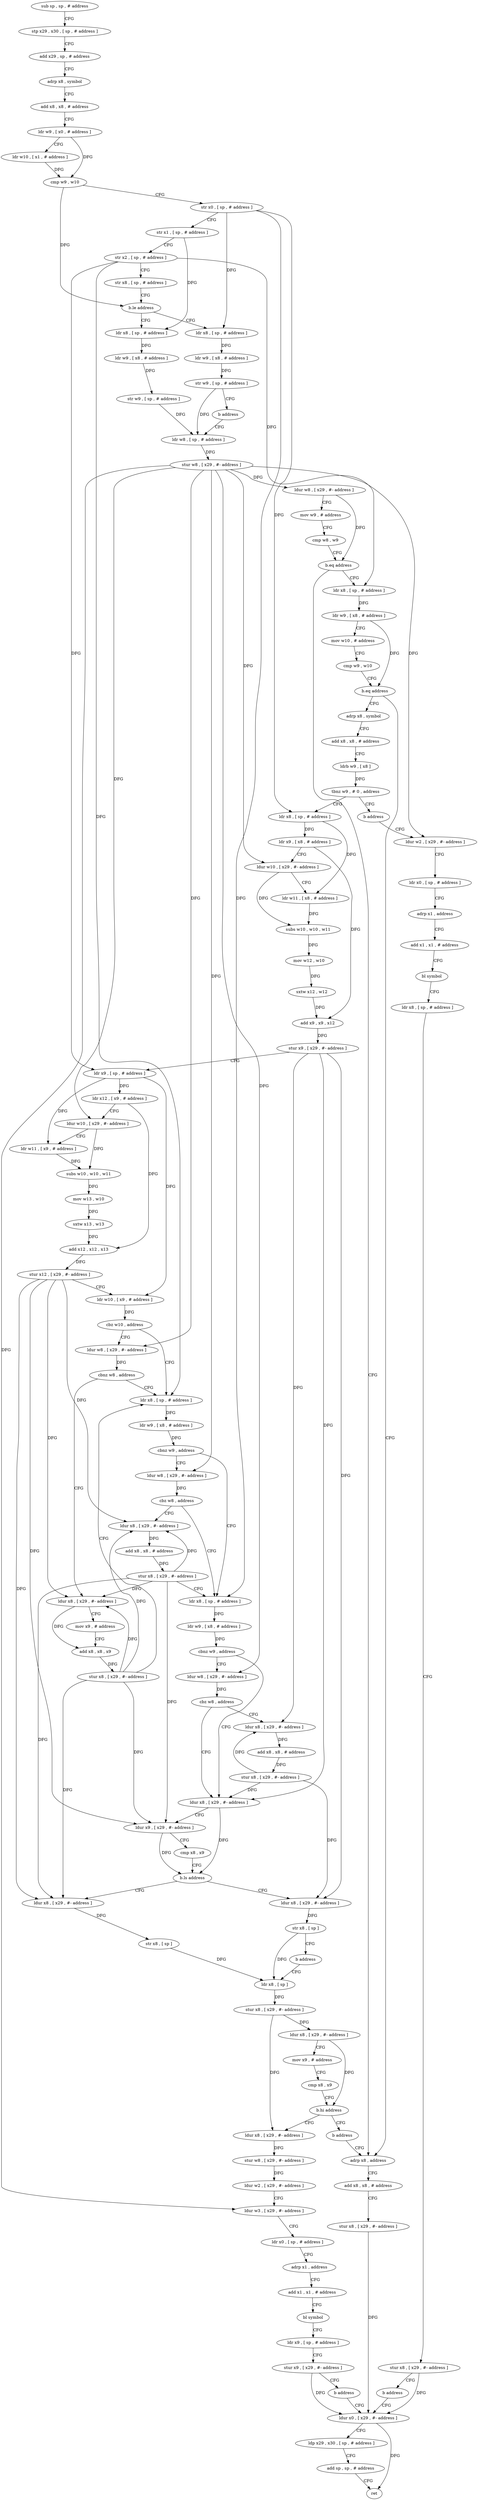 digraph "func" {
"4207188" [label = "sub sp , sp , # address" ]
"4207192" [label = "stp x29 , x30 , [ sp , # address ]" ]
"4207196" [label = "add x29 , sp , # address" ]
"4207200" [label = "adrp x8 , symbol" ]
"4207204" [label = "add x8 , x8 , # address" ]
"4207208" [label = "ldr w9 , [ x0 , # address ]" ]
"4207212" [label = "ldr w10 , [ x1 , # address ]" ]
"4207216" [label = "cmp w9 , w10" ]
"4207220" [label = "str x0 , [ sp , # address ]" ]
"4207224" [label = "str x1 , [ sp , # address ]" ]
"4207228" [label = "str x2 , [ sp , # address ]" ]
"4207232" [label = "str x8 , [ sp , # address ]" ]
"4207236" [label = "b.le address" ]
"4207256" [label = "ldr x8 , [ sp , # address ]" ]
"4207240" [label = "ldr x8 , [ sp , # address ]" ]
"4207260" [label = "ldr w9 , [ x8 , # address ]" ]
"4207264" [label = "str w9 , [ sp , # address ]" ]
"4207268" [label = "ldr w8 , [ sp , # address ]" ]
"4207244" [label = "ldr w9 , [ x8 , # address ]" ]
"4207248" [label = "str w9 , [ sp , # address ]" ]
"4207252" [label = "b address" ]
"4207640" [label = "adrp x8 , address" ]
"4207644" [label = "add x8 , x8 , # address" ]
"4207648" [label = "stur x8 , [ x29 , #- address ]" ]
"4207652" [label = "ldur x0 , [ x29 , #- address ]" ]
"4207292" [label = "ldr x8 , [ sp , # address ]" ]
"4207296" [label = "ldr w9 , [ x8 , # address ]" ]
"4207300" [label = "mov w10 , # address" ]
"4207304" [label = "cmp w9 , w10" ]
"4207308" [label = "b.eq address" ]
"4207312" [label = "adrp x8 , symbol" ]
"4207272" [label = "stur w8 , [ x29 , #- address ]" ]
"4207276" [label = "ldur w8 , [ x29 , #- address ]" ]
"4207280" [label = "mov w9 , # address" ]
"4207284" [label = "cmp w8 , w9" ]
"4207288" [label = "b.eq address" ]
"4207316" [label = "add x8 , x8 , # address" ]
"4207320" [label = "ldrb w9 , [ x8 ]" ]
"4207324" [label = "tbnz w9 , # 0 , address" ]
"4207332" [label = "ldr x8 , [ sp , # address ]" ]
"4207328" [label = "b address" ]
"4207336" [label = "ldr x9 , [ x8 , # address ]" ]
"4207340" [label = "ldur w10 , [ x29 , #- address ]" ]
"4207344" [label = "ldr w11 , [ x8 , # address ]" ]
"4207348" [label = "subs w10 , w10 , w11" ]
"4207352" [label = "mov w12 , w10" ]
"4207356" [label = "sxtw x12 , w12" ]
"4207360" [label = "add x9 , x9 , x12" ]
"4207364" [label = "stur x9 , [ x29 , #- address ]" ]
"4207368" [label = "ldr x9 , [ sp , # address ]" ]
"4207372" [label = "ldr x12 , [ x9 , # address ]" ]
"4207376" [label = "ldur w10 , [ x29 , #- address ]" ]
"4207380" [label = "ldr w11 , [ x9 , # address ]" ]
"4207384" [label = "subs w10 , w10 , w11" ]
"4207388" [label = "mov w13 , w10" ]
"4207392" [label = "sxtw x13 , w13" ]
"4207396" [label = "add x12 , x12 , x13" ]
"4207400" [label = "stur x12 , [ x29 , #- address ]" ]
"4207404" [label = "ldr w10 , [ x9 , # address ]" ]
"4207408" [label = "cbz w10 , address" ]
"4207436" [label = "ldr x8 , [ sp , # address ]" ]
"4207412" [label = "ldur w8 , [ x29 , #- address ]" ]
"4207608" [label = "ldur w2 , [ x29 , #- address ]" ]
"4207440" [label = "ldr w9 , [ x8 , # address ]" ]
"4207444" [label = "cbnz w9 , address" ]
"4207468" [label = "ldr x8 , [ sp , # address ]" ]
"4207448" [label = "ldur w8 , [ x29 , #- address ]" ]
"4207416" [label = "cbnz w8 , address" ]
"4207420" [label = "ldur x8 , [ x29 , #- address ]" ]
"4207612" [label = "ldr x0 , [ sp , # address ]" ]
"4207616" [label = "adrp x1 , address" ]
"4207620" [label = "add x1 , x1 , # address" ]
"4207624" [label = "bl symbol" ]
"4207628" [label = "ldr x8 , [ sp , # address ]" ]
"4207632" [label = "stur x8 , [ x29 , #- address ]" ]
"4207636" [label = "b address" ]
"4207472" [label = "ldr w9 , [ x8 , # address ]" ]
"4207476" [label = "cbnz w9 , address" ]
"4207500" [label = "ldur x8 , [ x29 , #- address ]" ]
"4207480" [label = "ldur w8 , [ x29 , #- address ]" ]
"4207452" [label = "cbz w8 , address" ]
"4207456" [label = "ldur x8 , [ x29 , #- address ]" ]
"4207424" [label = "mov x9 , # address" ]
"4207428" [label = "add x8 , x8 , x9" ]
"4207432" [label = "stur x8 , [ x29 , #- address ]" ]
"4207656" [label = "ldp x29 , x30 , [ sp , # address ]" ]
"4207660" [label = "add sp , sp , # address" ]
"4207664" [label = "ret" ]
"4207504" [label = "ldur x9 , [ x29 , #- address ]" ]
"4207508" [label = "cmp x8 , x9" ]
"4207512" [label = "b.ls address" ]
"4207528" [label = "ldur x8 , [ x29 , #- address ]" ]
"4207516" [label = "ldur x8 , [ x29 , #- address ]" ]
"4207484" [label = "cbz w8 , address" ]
"4207488" [label = "ldur x8 , [ x29 , #- address ]" ]
"4207460" [label = "add x8 , x8 , # address" ]
"4207464" [label = "stur x8 , [ x29 , #- address ]" ]
"4207532" [label = "str x8 , [ sp ]" ]
"4207536" [label = "ldr x8 , [ sp ]" ]
"4207520" [label = "str x8 , [ sp ]" ]
"4207524" [label = "b address" ]
"4207492" [label = "add x8 , x8 , # address" ]
"4207496" [label = "stur x8 , [ x29 , #- address ]" ]
"4207604" [label = "b address" ]
"4207560" [label = "ldur x8 , [ x29 , #- address ]" ]
"4207564" [label = "stur w8 , [ x29 , #- address ]" ]
"4207568" [label = "ldur w2 , [ x29 , #- address ]" ]
"4207572" [label = "ldur w3 , [ x29 , #- address ]" ]
"4207576" [label = "ldr x0 , [ sp , # address ]" ]
"4207580" [label = "adrp x1 , address" ]
"4207584" [label = "add x1 , x1 , # address" ]
"4207588" [label = "bl symbol" ]
"4207592" [label = "ldr x9 , [ sp , # address ]" ]
"4207596" [label = "stur x9 , [ x29 , #- address ]" ]
"4207600" [label = "b address" ]
"4207540" [label = "stur x8 , [ x29 , #- address ]" ]
"4207544" [label = "ldur x8 , [ x29 , #- address ]" ]
"4207548" [label = "mov x9 , # address" ]
"4207552" [label = "cmp x8 , x9" ]
"4207556" [label = "b.hi address" ]
"4207188" -> "4207192" [ label = "CFG" ]
"4207192" -> "4207196" [ label = "CFG" ]
"4207196" -> "4207200" [ label = "CFG" ]
"4207200" -> "4207204" [ label = "CFG" ]
"4207204" -> "4207208" [ label = "CFG" ]
"4207208" -> "4207212" [ label = "CFG" ]
"4207208" -> "4207216" [ label = "DFG" ]
"4207212" -> "4207216" [ label = "DFG" ]
"4207216" -> "4207220" [ label = "CFG" ]
"4207216" -> "4207236" [ label = "DFG" ]
"4207220" -> "4207224" [ label = "CFG" ]
"4207220" -> "4207240" [ label = "DFG" ]
"4207220" -> "4207332" [ label = "DFG" ]
"4207220" -> "4207468" [ label = "DFG" ]
"4207224" -> "4207228" [ label = "CFG" ]
"4207224" -> "4207256" [ label = "DFG" ]
"4207228" -> "4207232" [ label = "CFG" ]
"4207228" -> "4207292" [ label = "DFG" ]
"4207228" -> "4207368" [ label = "DFG" ]
"4207228" -> "4207436" [ label = "DFG" ]
"4207232" -> "4207236" [ label = "CFG" ]
"4207236" -> "4207256" [ label = "CFG" ]
"4207236" -> "4207240" [ label = "CFG" ]
"4207256" -> "4207260" [ label = "DFG" ]
"4207240" -> "4207244" [ label = "DFG" ]
"4207260" -> "4207264" [ label = "DFG" ]
"4207264" -> "4207268" [ label = "DFG" ]
"4207268" -> "4207272" [ label = "DFG" ]
"4207244" -> "4207248" [ label = "DFG" ]
"4207248" -> "4207252" [ label = "CFG" ]
"4207248" -> "4207268" [ label = "DFG" ]
"4207252" -> "4207268" [ label = "CFG" ]
"4207640" -> "4207644" [ label = "CFG" ]
"4207644" -> "4207648" [ label = "CFG" ]
"4207648" -> "4207652" [ label = "DFG" ]
"4207652" -> "4207656" [ label = "CFG" ]
"4207652" -> "4207664" [ label = "DFG" ]
"4207292" -> "4207296" [ label = "DFG" ]
"4207296" -> "4207300" [ label = "CFG" ]
"4207296" -> "4207308" [ label = "DFG" ]
"4207300" -> "4207304" [ label = "CFG" ]
"4207304" -> "4207308" [ label = "CFG" ]
"4207308" -> "4207640" [ label = "CFG" ]
"4207308" -> "4207312" [ label = "CFG" ]
"4207312" -> "4207316" [ label = "CFG" ]
"4207272" -> "4207276" [ label = "DFG" ]
"4207272" -> "4207340" [ label = "DFG" ]
"4207272" -> "4207376" [ label = "DFG" ]
"4207272" -> "4207412" [ label = "DFG" ]
"4207272" -> "4207608" [ label = "DFG" ]
"4207272" -> "4207448" [ label = "DFG" ]
"4207272" -> "4207480" [ label = "DFG" ]
"4207272" -> "4207572" [ label = "DFG" ]
"4207276" -> "4207280" [ label = "CFG" ]
"4207276" -> "4207288" [ label = "DFG" ]
"4207280" -> "4207284" [ label = "CFG" ]
"4207284" -> "4207288" [ label = "CFG" ]
"4207288" -> "4207640" [ label = "CFG" ]
"4207288" -> "4207292" [ label = "CFG" ]
"4207316" -> "4207320" [ label = "CFG" ]
"4207320" -> "4207324" [ label = "DFG" ]
"4207324" -> "4207332" [ label = "CFG" ]
"4207324" -> "4207328" [ label = "CFG" ]
"4207332" -> "4207336" [ label = "DFG" ]
"4207332" -> "4207344" [ label = "DFG" ]
"4207328" -> "4207608" [ label = "CFG" ]
"4207336" -> "4207340" [ label = "CFG" ]
"4207336" -> "4207360" [ label = "DFG" ]
"4207340" -> "4207344" [ label = "CFG" ]
"4207340" -> "4207348" [ label = "DFG" ]
"4207344" -> "4207348" [ label = "DFG" ]
"4207348" -> "4207352" [ label = "DFG" ]
"4207352" -> "4207356" [ label = "DFG" ]
"4207356" -> "4207360" [ label = "DFG" ]
"4207360" -> "4207364" [ label = "DFG" ]
"4207364" -> "4207368" [ label = "CFG" ]
"4207364" -> "4207500" [ label = "DFG" ]
"4207364" -> "4207516" [ label = "DFG" ]
"4207364" -> "4207488" [ label = "DFG" ]
"4207368" -> "4207372" [ label = "DFG" ]
"4207368" -> "4207380" [ label = "DFG" ]
"4207368" -> "4207404" [ label = "DFG" ]
"4207372" -> "4207376" [ label = "CFG" ]
"4207372" -> "4207396" [ label = "DFG" ]
"4207376" -> "4207380" [ label = "CFG" ]
"4207376" -> "4207384" [ label = "DFG" ]
"4207380" -> "4207384" [ label = "DFG" ]
"4207384" -> "4207388" [ label = "DFG" ]
"4207388" -> "4207392" [ label = "DFG" ]
"4207392" -> "4207396" [ label = "DFG" ]
"4207396" -> "4207400" [ label = "DFG" ]
"4207400" -> "4207404" [ label = "CFG" ]
"4207400" -> "4207420" [ label = "DFG" ]
"4207400" -> "4207504" [ label = "DFG" ]
"4207400" -> "4207456" [ label = "DFG" ]
"4207400" -> "4207528" [ label = "DFG" ]
"4207404" -> "4207408" [ label = "DFG" ]
"4207408" -> "4207436" [ label = "CFG" ]
"4207408" -> "4207412" [ label = "CFG" ]
"4207436" -> "4207440" [ label = "DFG" ]
"4207412" -> "4207416" [ label = "DFG" ]
"4207608" -> "4207612" [ label = "CFG" ]
"4207440" -> "4207444" [ label = "DFG" ]
"4207444" -> "4207468" [ label = "CFG" ]
"4207444" -> "4207448" [ label = "CFG" ]
"4207468" -> "4207472" [ label = "DFG" ]
"4207448" -> "4207452" [ label = "DFG" ]
"4207416" -> "4207436" [ label = "CFG" ]
"4207416" -> "4207420" [ label = "CFG" ]
"4207420" -> "4207424" [ label = "CFG" ]
"4207420" -> "4207428" [ label = "DFG" ]
"4207612" -> "4207616" [ label = "CFG" ]
"4207616" -> "4207620" [ label = "CFG" ]
"4207620" -> "4207624" [ label = "CFG" ]
"4207624" -> "4207628" [ label = "CFG" ]
"4207628" -> "4207632" [ label = "CFG" ]
"4207632" -> "4207636" [ label = "CFG" ]
"4207632" -> "4207652" [ label = "DFG" ]
"4207636" -> "4207652" [ label = "CFG" ]
"4207472" -> "4207476" [ label = "DFG" ]
"4207476" -> "4207500" [ label = "CFG" ]
"4207476" -> "4207480" [ label = "CFG" ]
"4207500" -> "4207504" [ label = "CFG" ]
"4207500" -> "4207512" [ label = "DFG" ]
"4207480" -> "4207484" [ label = "DFG" ]
"4207452" -> "4207468" [ label = "CFG" ]
"4207452" -> "4207456" [ label = "CFG" ]
"4207456" -> "4207460" [ label = "DFG" ]
"4207424" -> "4207428" [ label = "CFG" ]
"4207428" -> "4207432" [ label = "DFG" ]
"4207432" -> "4207436" [ label = "CFG" ]
"4207432" -> "4207420" [ label = "DFG" ]
"4207432" -> "4207504" [ label = "DFG" ]
"4207432" -> "4207456" [ label = "DFG" ]
"4207432" -> "4207528" [ label = "DFG" ]
"4207656" -> "4207660" [ label = "CFG" ]
"4207660" -> "4207664" [ label = "CFG" ]
"4207504" -> "4207508" [ label = "CFG" ]
"4207504" -> "4207512" [ label = "DFG" ]
"4207508" -> "4207512" [ label = "CFG" ]
"4207512" -> "4207528" [ label = "CFG" ]
"4207512" -> "4207516" [ label = "CFG" ]
"4207528" -> "4207532" [ label = "DFG" ]
"4207516" -> "4207520" [ label = "DFG" ]
"4207484" -> "4207500" [ label = "CFG" ]
"4207484" -> "4207488" [ label = "CFG" ]
"4207488" -> "4207492" [ label = "DFG" ]
"4207460" -> "4207464" [ label = "DFG" ]
"4207464" -> "4207468" [ label = "CFG" ]
"4207464" -> "4207420" [ label = "DFG" ]
"4207464" -> "4207504" [ label = "DFG" ]
"4207464" -> "4207456" [ label = "DFG" ]
"4207464" -> "4207528" [ label = "DFG" ]
"4207532" -> "4207536" [ label = "DFG" ]
"4207536" -> "4207540" [ label = "DFG" ]
"4207520" -> "4207524" [ label = "CFG" ]
"4207520" -> "4207536" [ label = "DFG" ]
"4207524" -> "4207536" [ label = "CFG" ]
"4207492" -> "4207496" [ label = "DFG" ]
"4207496" -> "4207500" [ label = "DFG" ]
"4207496" -> "4207516" [ label = "DFG" ]
"4207496" -> "4207488" [ label = "DFG" ]
"4207604" -> "4207640" [ label = "CFG" ]
"4207560" -> "4207564" [ label = "DFG" ]
"4207564" -> "4207568" [ label = "DFG" ]
"4207568" -> "4207572" [ label = "CFG" ]
"4207572" -> "4207576" [ label = "CFG" ]
"4207576" -> "4207580" [ label = "CFG" ]
"4207580" -> "4207584" [ label = "CFG" ]
"4207584" -> "4207588" [ label = "CFG" ]
"4207588" -> "4207592" [ label = "CFG" ]
"4207592" -> "4207596" [ label = "CFG" ]
"4207596" -> "4207600" [ label = "CFG" ]
"4207596" -> "4207652" [ label = "DFG" ]
"4207600" -> "4207652" [ label = "CFG" ]
"4207540" -> "4207544" [ label = "DFG" ]
"4207540" -> "4207560" [ label = "DFG" ]
"4207544" -> "4207548" [ label = "CFG" ]
"4207544" -> "4207556" [ label = "DFG" ]
"4207548" -> "4207552" [ label = "CFG" ]
"4207552" -> "4207556" [ label = "CFG" ]
"4207556" -> "4207604" [ label = "CFG" ]
"4207556" -> "4207560" [ label = "CFG" ]
}
